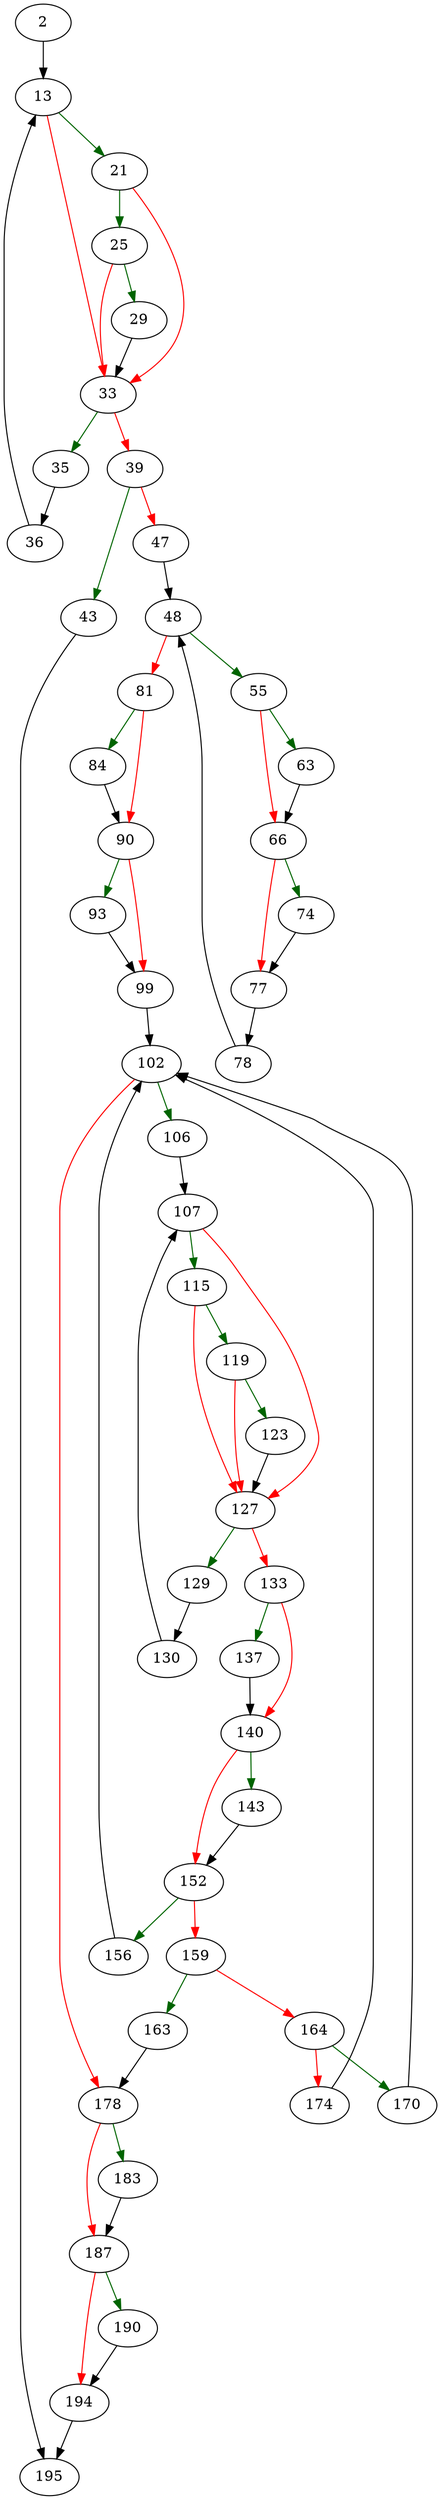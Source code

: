 strict digraph "output_quoted_escaped_string" {
	// Node definitions.
	2 [entry=true];
	13;
	21;
	33;
	25;
	29;
	35;
	39;
	36;
	43;
	47;
	195;
	48;
	55;
	81;
	63;
	66;
	74;
	77;
	78;
	84;
	90;
	93;
	99;
	102;
	106;
	178;
	107;
	115;
	127;
	119;
	123;
	129;
	133;
	130;
	137;
	140;
	143;
	152;
	156;
	159;
	163;
	164;
	170;
	174;
	183;
	187;
	190;
	194;

	// Edge definitions.
	2 -> 13;
	13 -> 21 [
		color=darkgreen
		cond=true
	];
	13 -> 33 [
		color=red
		cond=false
	];
	21 -> 33 [
		color=red
		cond=false
	];
	21 -> 25 [
		color=darkgreen
		cond=true
	];
	33 -> 35 [
		color=darkgreen
		cond=true
	];
	33 -> 39 [
		color=red
		cond=false
	];
	25 -> 33 [
		color=red
		cond=false
	];
	25 -> 29 [
		color=darkgreen
		cond=true
	];
	29 -> 33;
	35 -> 36;
	39 -> 43 [
		color=darkgreen
		cond=true
	];
	39 -> 47 [
		color=red
		cond=false
	];
	36 -> 13;
	43 -> 195;
	47 -> 48;
	48 -> 55 [
		color=darkgreen
		cond=true
	];
	48 -> 81 [
		color=red
		cond=false
	];
	55 -> 63 [
		color=darkgreen
		cond=true
	];
	55 -> 66 [
		color=red
		cond=false
	];
	81 -> 84 [
		color=darkgreen
		cond=true
	];
	81 -> 90 [
		color=red
		cond=false
	];
	63 -> 66;
	66 -> 74 [
		color=darkgreen
		cond=true
	];
	66 -> 77 [
		color=red
		cond=false
	];
	74 -> 77;
	77 -> 78;
	78 -> 48;
	84 -> 90;
	90 -> 93 [
		color=darkgreen
		cond=true
	];
	90 -> 99 [
		color=red
		cond=false
	];
	93 -> 99;
	99 -> 102;
	102 -> 106 [
		color=darkgreen
		cond=true
	];
	102 -> 178 [
		color=red
		cond=false
	];
	106 -> 107;
	178 -> 183 [
		color=darkgreen
		cond=true
	];
	178 -> 187 [
		color=red
		cond=false
	];
	107 -> 115 [
		color=darkgreen
		cond=true
	];
	107 -> 127 [
		color=red
		cond=false
	];
	115 -> 127 [
		color=red
		cond=false
	];
	115 -> 119 [
		color=darkgreen
		cond=true
	];
	127 -> 129 [
		color=darkgreen
		cond=true
	];
	127 -> 133 [
		color=red
		cond=false
	];
	119 -> 127 [
		color=red
		cond=false
	];
	119 -> 123 [
		color=darkgreen
		cond=true
	];
	123 -> 127;
	129 -> 130;
	133 -> 137 [
		color=darkgreen
		cond=true
	];
	133 -> 140 [
		color=red
		cond=false
	];
	130 -> 107;
	137 -> 140;
	140 -> 143 [
		color=darkgreen
		cond=true
	];
	140 -> 152 [
		color=red
		cond=false
	];
	143 -> 152;
	152 -> 156 [
		color=darkgreen
		cond=true
	];
	152 -> 159 [
		color=red
		cond=false
	];
	156 -> 102;
	159 -> 163 [
		color=darkgreen
		cond=true
	];
	159 -> 164 [
		color=red
		cond=false
	];
	163 -> 178;
	164 -> 170 [
		color=darkgreen
		cond=true
	];
	164 -> 174 [
		color=red
		cond=false
	];
	170 -> 102;
	174 -> 102;
	183 -> 187;
	187 -> 190 [
		color=darkgreen
		cond=true
	];
	187 -> 194 [
		color=red
		cond=false
	];
	190 -> 194;
	194 -> 195;
}